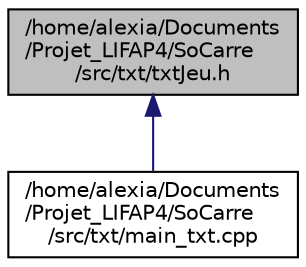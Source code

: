 digraph "/home/alexia/Documents/Projet_LIFAP4/SoCarre/src/txt/txtJeu.h"
{
  edge [fontname="Helvetica",fontsize="10",labelfontname="Helvetica",labelfontsize="10"];
  node [fontname="Helvetica",fontsize="10",shape=record];
  Node8 [label="/home/alexia/Documents\l/Projet_LIFAP4/SoCarre\l/src/txt/txtJeu.h",height=0.2,width=0.4,color="black", fillcolor="grey75", style="filled", fontcolor="black"];
  Node8 -> Node9 [dir="back",color="midnightblue",fontsize="10",style="solid",fontname="Helvetica"];
  Node9 [label="/home/alexia/Documents\l/Projet_LIFAP4/SoCarre\l/src/txt/main_txt.cpp",height=0.2,width=0.4,color="black", fillcolor="white", style="filled",URL="$main__txt_8cpp.html"];
}
